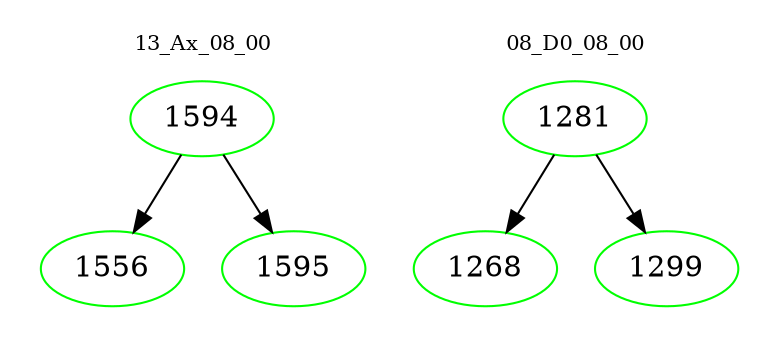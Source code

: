 digraph{
subgraph cluster_0 {
color = white
label = "13_Ax_08_00";
fontsize=10;
T0_1594 [label="1594", color="green"]
T0_1594 -> T0_1556 [color="black"]
T0_1556 [label="1556", color="green"]
T0_1594 -> T0_1595 [color="black"]
T0_1595 [label="1595", color="green"]
}
subgraph cluster_1 {
color = white
label = "08_D0_08_00";
fontsize=10;
T1_1281 [label="1281", color="green"]
T1_1281 -> T1_1268 [color="black"]
T1_1268 [label="1268", color="green"]
T1_1281 -> T1_1299 [color="black"]
T1_1299 [label="1299", color="green"]
}
}
